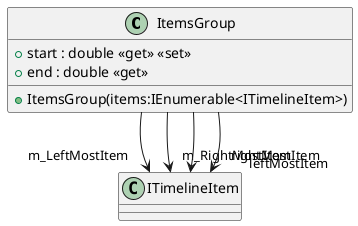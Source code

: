@startuml
class ItemsGroup {
    + start : double <<get>> <<set>>
    + end : double <<get>>
    + ItemsGroup(items:IEnumerable<ITimelineItem>)
}
ItemsGroup --> "m_LeftMostItem" ITimelineItem
ItemsGroup --> "m_RightMostItem" ITimelineItem
ItemsGroup --> "leftMostItem" ITimelineItem
ItemsGroup --> "rightMostItem" ITimelineItem
@enduml

